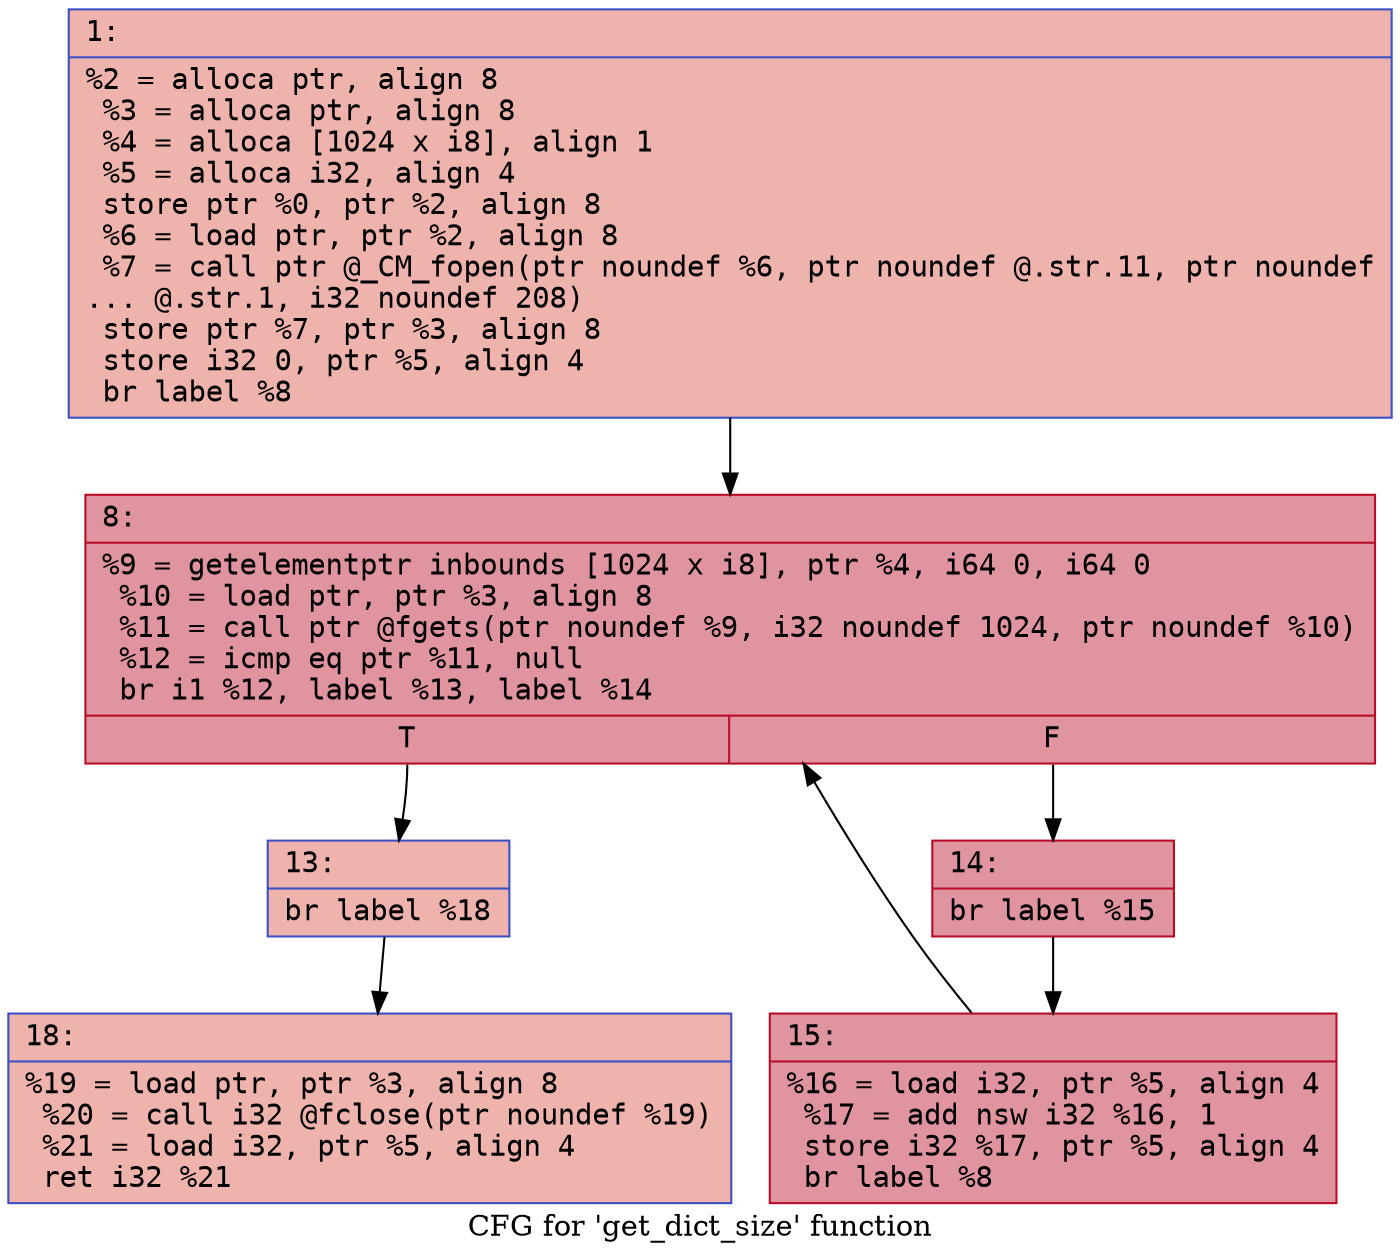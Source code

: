 digraph "CFG for 'get_dict_size' function" {
	label="CFG for 'get_dict_size' function";

	Node0x60000244bb10 [shape=record,color="#3d50c3ff", style=filled, fillcolor="#d6524470" fontname="Courier",label="{1:\l|  %2 = alloca ptr, align 8\l  %3 = alloca ptr, align 8\l  %4 = alloca [1024 x i8], align 1\l  %5 = alloca i32, align 4\l  store ptr %0, ptr %2, align 8\l  %6 = load ptr, ptr %2, align 8\l  %7 = call ptr @_CM_fopen(ptr noundef %6, ptr noundef @.str.11, ptr noundef\l... @.str.1, i32 noundef 208)\l  store ptr %7, ptr %3, align 8\l  store i32 0, ptr %5, align 4\l  br label %8\l}"];
	Node0x60000244bb10 -> Node0x60000244bb60[tooltip="1 -> 8\nProbability 100.00%" ];
	Node0x60000244bb60 [shape=record,color="#b70d28ff", style=filled, fillcolor="#b70d2870" fontname="Courier",label="{8:\l|  %9 = getelementptr inbounds [1024 x i8], ptr %4, i64 0, i64 0\l  %10 = load ptr, ptr %3, align 8\l  %11 = call ptr @fgets(ptr noundef %9, i32 noundef 1024, ptr noundef %10)\l  %12 = icmp eq ptr %11, null\l  br i1 %12, label %13, label %14\l|{<s0>T|<s1>F}}"];
	Node0x60000244bb60:s0 -> Node0x60000244bbb0[tooltip="8 -> 13\nProbability 3.12%" ];
	Node0x60000244bb60:s1 -> Node0x60000244bc00[tooltip="8 -> 14\nProbability 96.88%" ];
	Node0x60000244bbb0 [shape=record,color="#3d50c3ff", style=filled, fillcolor="#d6524470" fontname="Courier",label="{13:\l|  br label %18\l}"];
	Node0x60000244bbb0 -> Node0x60000244bca0[tooltip="13 -> 18\nProbability 100.00%" ];
	Node0x60000244bc00 [shape=record,color="#b70d28ff", style=filled, fillcolor="#b70d2870" fontname="Courier",label="{14:\l|  br label %15\l}"];
	Node0x60000244bc00 -> Node0x60000244bc50[tooltip="14 -> 15\nProbability 100.00%" ];
	Node0x60000244bc50 [shape=record,color="#b70d28ff", style=filled, fillcolor="#b70d2870" fontname="Courier",label="{15:\l|  %16 = load i32, ptr %5, align 4\l  %17 = add nsw i32 %16, 1\l  store i32 %17, ptr %5, align 4\l  br label %8\l}"];
	Node0x60000244bc50 -> Node0x60000244bb60[tooltip="15 -> 8\nProbability 100.00%" ];
	Node0x60000244bca0 [shape=record,color="#3d50c3ff", style=filled, fillcolor="#d6524470" fontname="Courier",label="{18:\l|  %19 = load ptr, ptr %3, align 8\l  %20 = call i32 @fclose(ptr noundef %19)\l  %21 = load i32, ptr %5, align 4\l  ret i32 %21\l}"];
}
